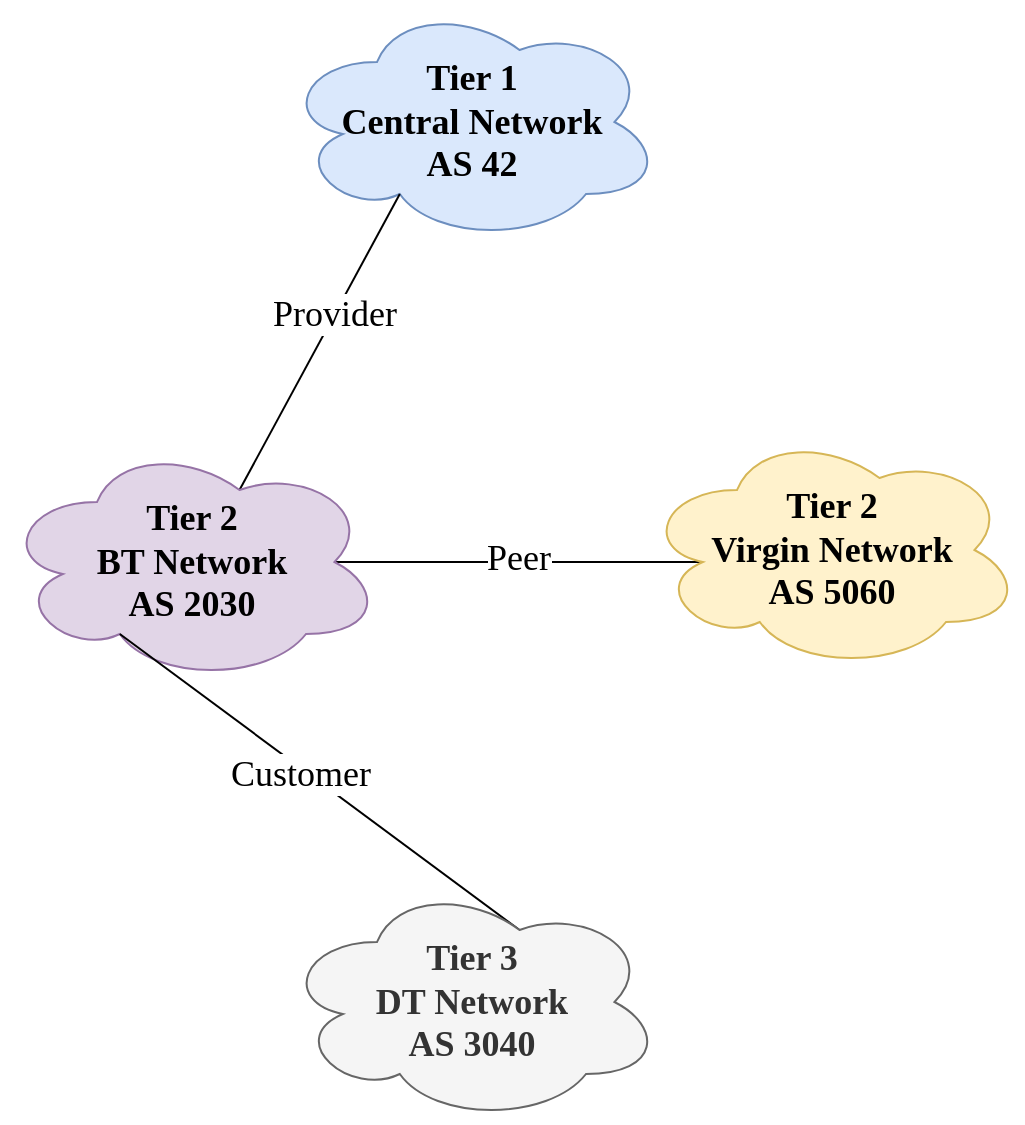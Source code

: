 <mxfile version="12.1.9" type="device" pages="1"><diagram id="2AsqPYQ5bXIWr-WuiR4M" name="Page-1"><mxGraphModel dx="984" dy="664" grid="1" gridSize="10" guides="1" tooltips="1" connect="1" arrows="1" fold="1" page="1" pageScale="1" pageWidth="827" pageHeight="1169" math="0" shadow="0"><root><mxCell id="0"/><mxCell id="1" parent="0"/><mxCell id="1olYycqx25GXwCnpziIq-1" value="Tier 1&lt;br style=&quot;font-size: 18px;&quot;&gt;Central Network&lt;br style=&quot;font-size: 18px;&quot;&gt;AS 42" style="ellipse;shape=cloud;whiteSpace=wrap;html=1;fontSize=18;fillColor=#dae8fc;strokeColor=#6c8ebf;fontFamily=Times New Roman;fontStyle=1" parent="1" vertex="1"><mxGeometry x="380" y="230" width="190" height="120" as="geometry"/></mxCell><mxCell id="1olYycqx25GXwCnpziIq-6" style="edgeStyle=none;rounded=0;orthogonalLoop=1;jettySize=auto;html=1;exitX=0.625;exitY=0.2;exitDx=0;exitDy=0;exitPerimeter=0;entryX=0.31;entryY=0.8;entryDx=0;entryDy=0;entryPerimeter=0;endArrow=none;endFill=0;fontSize=16;" parent="1" source="1olYycqx25GXwCnpziIq-2" target="1olYycqx25GXwCnpziIq-1" edge="1"><mxGeometry relative="1" as="geometry"/></mxCell><mxCell id="6QJwkNWcLLJPVjEgW1X6-1" value="Provider" style="text;html=1;resizable=0;points=[];align=center;verticalAlign=middle;labelBackgroundColor=#ffffff;fontSize=18;fontFamily=Times New Roman;fontStyle=0" vertex="1" connectable="0" parent="1olYycqx25GXwCnpziIq-6"><mxGeometry x="0.185" relative="1" as="geometry"><mxPoint y="-1" as="offset"/></mxGeometry></mxCell><mxCell id="1olYycqx25GXwCnpziIq-12" style="edgeStyle=none;rounded=0;orthogonalLoop=1;jettySize=auto;html=1;exitX=0.875;exitY=0.5;exitDx=0;exitDy=0;exitPerimeter=0;entryX=0.16;entryY=0.55;entryDx=0;entryDy=0;entryPerimeter=0;endArrow=none;endFill=0;fontSize=16;" parent="1" source="1olYycqx25GXwCnpziIq-2" target="1olYycqx25GXwCnpziIq-3" edge="1"><mxGeometry relative="1" as="geometry"/></mxCell><mxCell id="6QJwkNWcLLJPVjEgW1X6-3" value="Peer" style="text;html=1;resizable=0;points=[];align=center;verticalAlign=middle;labelBackgroundColor=#ffffff;fontSize=18;fontFamily=Times New Roman;" vertex="1" connectable="0" parent="1olYycqx25GXwCnpziIq-12"><mxGeometry x="-0.013" y="2" relative="1" as="geometry"><mxPoint as="offset"/></mxGeometry></mxCell><mxCell id="1olYycqx25GXwCnpziIq-2" value="Tier 2&lt;br style=&quot;font-size: 18px;&quot;&gt;BT Network&lt;br style=&quot;font-size: 18px;&quot;&gt;AS 2030" style="ellipse;shape=cloud;whiteSpace=wrap;html=1;fontSize=18;fillColor=#e1d5e7;strokeColor=#9673a6;fontFamily=Times New Roman;fontStyle=1" parent="1" vertex="1"><mxGeometry x="240" y="450" width="190" height="120" as="geometry"/></mxCell><mxCell id="1olYycqx25GXwCnpziIq-3" value="Tier 2&lt;br style=&quot;font-size: 18px;&quot;&gt;Virgin Network&lt;br style=&quot;font-size: 18px;&quot;&gt;AS 5060" style="ellipse;shape=cloud;whiteSpace=wrap;html=1;fontSize=18;fillColor=#fff2cc;strokeColor=#d6b656;fontFamily=Times New Roman;fontStyle=1" parent="1" vertex="1"><mxGeometry x="560" y="444" width="190" height="120" as="geometry"/></mxCell><mxCell id="1olYycqx25GXwCnpziIq-9" style="edgeStyle=none;rounded=0;orthogonalLoop=1;jettySize=auto;html=1;exitX=0.625;exitY=0.2;exitDx=0;exitDy=0;exitPerimeter=0;entryX=0.31;entryY=0.8;entryDx=0;entryDy=0;entryPerimeter=0;endArrow=none;endFill=0;fontSize=16;" parent="1" source="1olYycqx25GXwCnpziIq-4" target="1olYycqx25GXwCnpziIq-2" edge="1"><mxGeometry relative="1" as="geometry"/></mxCell><mxCell id="6QJwkNWcLLJPVjEgW1X6-4" value="Customer" style="text;html=1;resizable=0;points=[];align=center;verticalAlign=middle;labelBackgroundColor=#ffffff;fontSize=18;fontFamily=Times New Roman;" vertex="1" connectable="0" parent="1olYycqx25GXwCnpziIq-9"><mxGeometry x="0.087" y="2" relative="1" as="geometry"><mxPoint as="offset"/></mxGeometry></mxCell><mxCell id="1olYycqx25GXwCnpziIq-4" value="Tier 3&lt;br style=&quot;font-size: 18px;&quot;&gt;DT Network&lt;br style=&quot;font-size: 18px;&quot;&gt;AS 3040" style="ellipse;shape=cloud;whiteSpace=wrap;html=1;fontSize=18;fillColor=#f5f5f5;strokeColor=#666666;fontColor=#333333;fontFamily=Times New Roman;fontStyle=1" parent="1" vertex="1"><mxGeometry x="380" y="670" width="190" height="120" as="geometry"/></mxCell></root></mxGraphModel></diagram></mxfile>